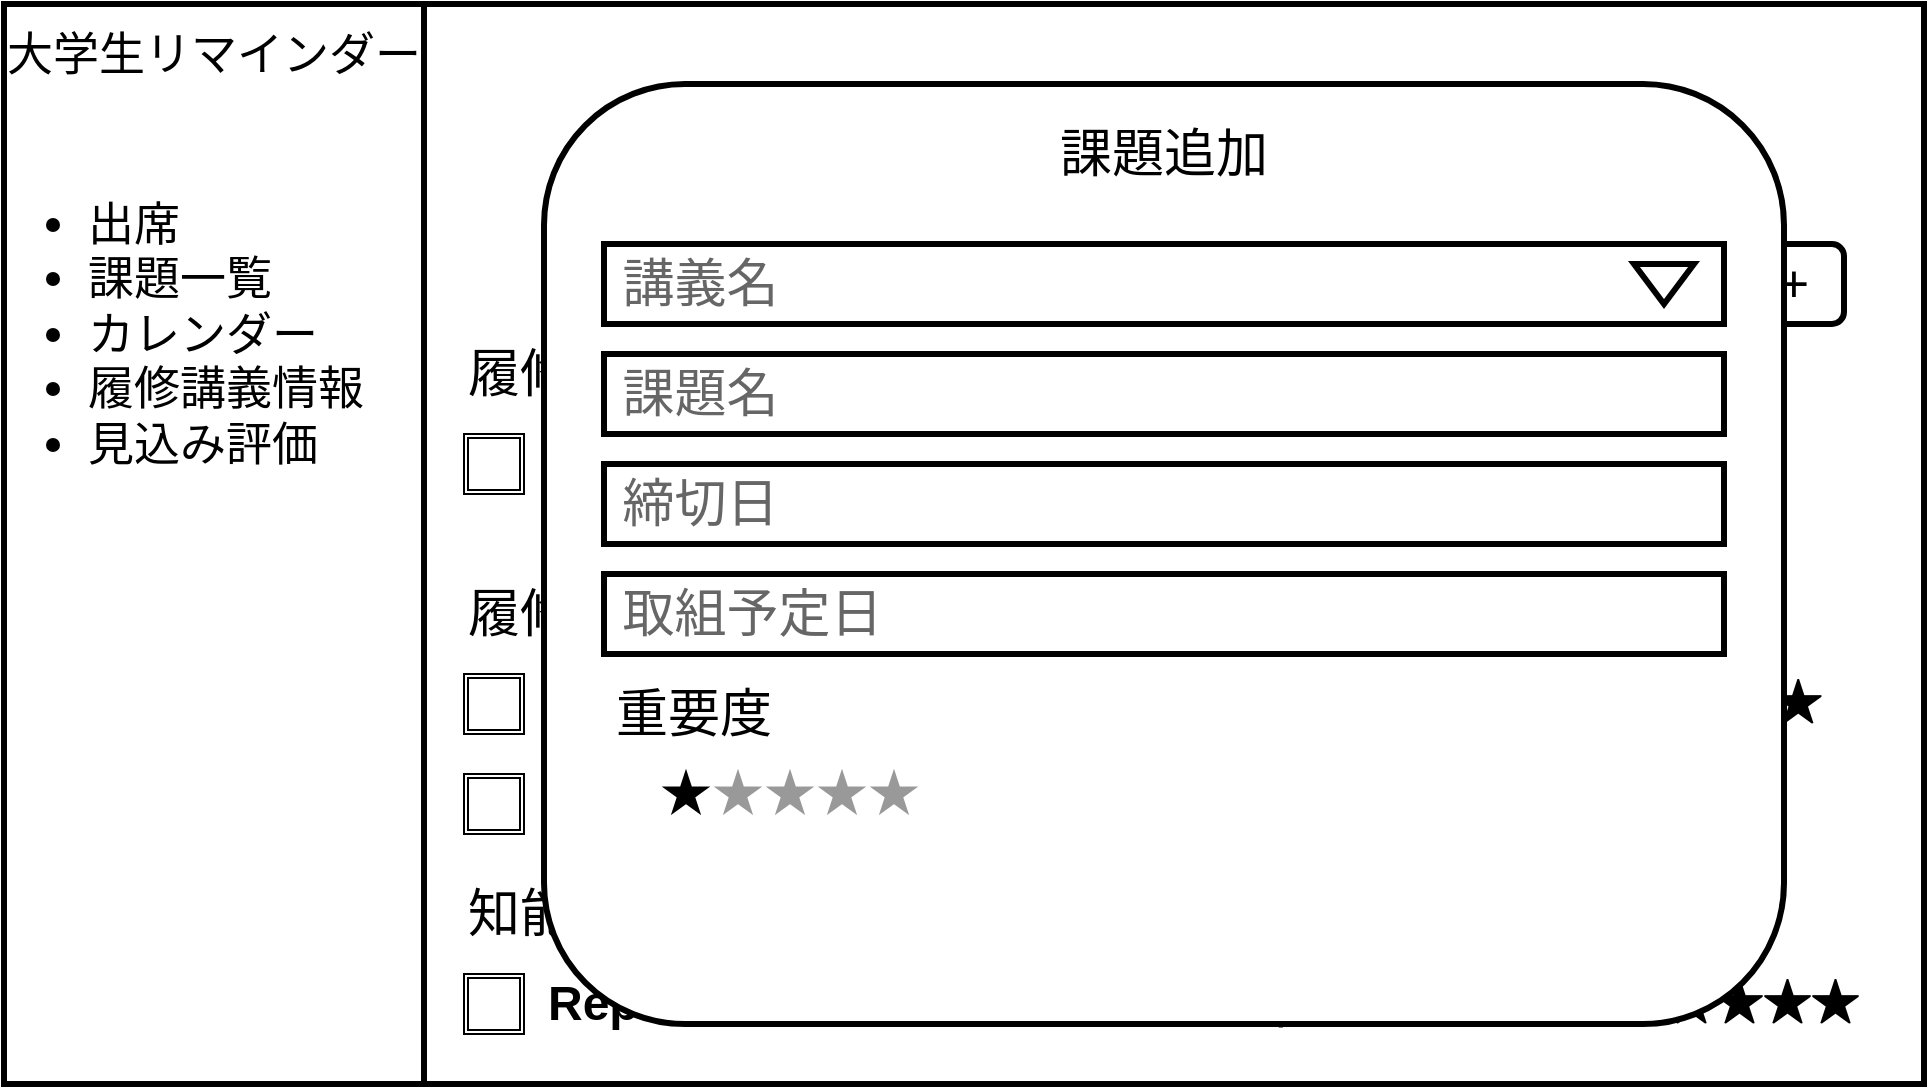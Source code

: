 <mxfile>
    <diagram id="_Sjqrir8WHQYa6lUI_Zo" name="Page-1">
        <mxGraphModel dx="854" dy="896" grid="1" gridSize="10" guides="1" tooltips="1" connect="1" arrows="1" fold="1" page="1" pageScale="1" pageWidth="1169" pageHeight="827" background="#ffffff" math="0" shadow="0">
            <root>
                <mxCell id="0"/>
                <mxCell id="1" parent="0"/>
                <mxCell id="3" value="" style="rounded=0;whiteSpace=wrap;html=1;strokeColor=#000000;strokeWidth=3;fillColor=#FFFFFF;" parent="1" vertex="1">
                    <mxGeometry x="30" y="30" width="960" height="540" as="geometry"/>
                </mxCell>
                <mxCell id="4" value="" style="rounded=0;whiteSpace=wrap;html=1;strokeColor=#000000;strokeWidth=3;fillColor=#FFFFFF;" parent="1" vertex="1">
                    <mxGeometry x="30" y="30" width="210" height="540" as="geometry"/>
                </mxCell>
                <mxCell id="5" value="大学生リマインダー" style="text;html=1;strokeColor=none;fillColor=none;align=center;verticalAlign=middle;whiteSpace=wrap;rounded=0;fontColor=#000000;fontSize=23;" parent="1" vertex="1">
                    <mxGeometry x="30" y="40" width="210" height="30" as="geometry"/>
                </mxCell>
                <mxCell id="6" value="&lt;ul&gt;&lt;li&gt;出席&lt;/li&gt;&lt;li&gt;課題一覧&lt;/li&gt;&lt;li&gt;カレンダー&lt;/li&gt;&lt;li&gt;履修講義情報&lt;/li&gt;&lt;li&gt;見込み評価&lt;/li&gt;&lt;/ul&gt;" style="text;strokeColor=none;fillColor=none;html=1;whiteSpace=wrap;verticalAlign=middle;overflow=hidden;fontSize=23;fontColor=#000000;" parent="1" vertex="1">
                    <mxGeometry x="30" y="80" width="210" height="230" as="geometry"/>
                </mxCell>
                <mxCell id="7" value="7/22(Fri) 13:00" style="text;strokeColor=none;fillColor=none;html=1;fontSize=24;fontStyle=1;verticalAlign=middle;align=center;fontColor=#000000;" parent="1" vertex="1">
                    <mxGeometry x="240" y="60" width="750" height="40" as="geometry"/>
                </mxCell>
                <mxCell id="14" value="課題一覧" style="text;html=1;strokeColor=none;fillColor=none;align=center;verticalAlign=middle;whiteSpace=wrap;rounded=0;fontColor=#000000;fontSize=26;" parent="1" vertex="1">
                    <mxGeometry x="240" y="110" width="750" height="30" as="geometry"/>
                </mxCell>
                <mxCell id="15" value="履修講義名１" style="text;html=1;strokeColor=none;fillColor=none;align=left;verticalAlign=middle;whiteSpace=wrap;rounded=0;fontColor=#000000;fontSize=26;" parent="1" vertex="1">
                    <mxGeometry x="260" y="200" width="730" height="30" as="geometry"/>
                </mxCell>
                <mxCell id="16" value="履修講義名２" style="text;html=1;strokeColor=none;fillColor=none;align=left;verticalAlign=middle;whiteSpace=wrap;rounded=0;fontColor=#000000;fontSize=26;" parent="1" vertex="1">
                    <mxGeometry x="260" y="320" width="730" height="30" as="geometry"/>
                </mxCell>
                <mxCell id="17" value="知能情報基礎演習II" style="text;html=1;strokeColor=none;fillColor=none;align=left;verticalAlign=middle;whiteSpace=wrap;rounded=0;fontColor=#000000;fontSize=26;" parent="1" vertex="1">
                    <mxGeometry x="260" y="470" width="730" height="30" as="geometry"/>
                </mxCell>
                <mxCell id="18" value="課題名１　　▲/▲&amp;nbsp;00:00 取組予定, ○/○ 00:00 〆切　★★" style="text;strokeColor=none;fillColor=none;html=1;fontSize=24;fontStyle=1;verticalAlign=middle;align=left;fontColor=#000000;" parent="1" vertex="1">
                    <mxGeometry x="300" y="240" width="690" height="40" as="geometry"/>
                </mxCell>
                <mxCell id="19" value="" style="shape=ext;double=1;whiteSpace=wrap;html=1;aspect=fixed;fontSize=26;fontColor=default;fillColor=#FFFFFF;strokeColor=#000000;" parent="1" vertex="1">
                    <mxGeometry x="260" y="245" width="30" height="30" as="geometry"/>
                </mxCell>
                <mxCell id="21" value="&lt;font color=&quot;#000000&quot;&gt;+&lt;/font&gt;" style="rounded=1;whiteSpace=wrap;html=1;fontSize=26;fontColor=default;strokeColor=#000000;fillColor=#FFFFFF;strokeWidth=3;" parent="1" vertex="1">
                    <mxGeometry x="900" y="150" width="50" height="40" as="geometry"/>
                </mxCell>
                <mxCell id="22" value="" style="shape=ext;double=1;whiteSpace=wrap;html=1;aspect=fixed;fontSize=26;fontColor=default;fillColor=#FFFFFF;strokeColor=#000000;" parent="1" vertex="1">
                    <mxGeometry x="260" y="365" width="30" height="30" as="geometry"/>
                </mxCell>
                <mxCell id="23" value="課題名２　　▲/▲&amp;nbsp;00:00 取組予定, ○/○ 00:00 〆切　★★★" style="text;strokeColor=none;fillColor=none;html=1;fontSize=24;fontStyle=1;verticalAlign=middle;align=left;fontColor=#000000;" parent="1" vertex="1">
                    <mxGeometry x="300" y="360" width="690" height="40" as="geometry"/>
                </mxCell>
                <mxCell id="24" value="" style="shape=ext;double=1;whiteSpace=wrap;html=1;aspect=fixed;fontSize=26;fontColor=default;fillColor=#FFFFFF;strokeColor=#000000;" parent="1" vertex="1">
                    <mxGeometry x="260" y="515" width="30" height="30" as="geometry"/>
                </mxCell>
                <mxCell id="25" value="Report4　　▲/▲&amp;nbsp;00:00 取組予定, ○/○ 00:00 〆切　★★★★" style="text;strokeColor=none;fillColor=none;html=1;fontSize=24;fontStyle=1;verticalAlign=middle;align=left;fontColor=#000000;" parent="1" vertex="1">
                    <mxGeometry x="300" y="510" width="690" height="40" as="geometry"/>
                </mxCell>
                <mxCell id="26" value="" style="shape=ext;double=1;whiteSpace=wrap;html=1;aspect=fixed;fontSize=26;fontColor=default;fillColor=#FFFFFF;strokeColor=#000000;" parent="1" vertex="1">
                    <mxGeometry x="260" y="415" width="30" height="30" as="geometry"/>
                </mxCell>
                <mxCell id="27" value="課題名３　　▲/▲&amp;nbsp;00:00 取組予定, ○/○ 00:00 〆切" style="text;strokeColor=none;fillColor=none;html=1;fontSize=24;fontStyle=1;verticalAlign=middle;align=left;fontColor=#000000;" parent="1" vertex="1">
                    <mxGeometry x="300" y="410" width="690" height="40" as="geometry"/>
                </mxCell>
                <mxCell id="28" value="" style="rounded=1;whiteSpace=wrap;html=1;fillColor=#FFFFFF;strokeColor=#000000;strokeWidth=3;" vertex="1" parent="1">
                    <mxGeometry x="300" y="70" width="620" height="470" as="geometry"/>
                </mxCell>
                <mxCell id="29" value="課題追加" style="text;html=1;strokeColor=none;fillColor=none;align=center;verticalAlign=middle;whiteSpace=wrap;rounded=0;fontColor=#000000;fontSize=26;" vertex="1" parent="1">
                    <mxGeometry x="320" y="90" width="580" height="30" as="geometry"/>
                </mxCell>
                <mxCell id="31" value="&lt;font color=&quot;#666666&quot;&gt;&amp;nbsp;講義名&lt;/font&gt;" style="rounded=0;whiteSpace=wrap;html=1;fontSize=26;fontColor=#000000;strokeColor=#000000;strokeWidth=3;fillColor=none;align=left;" vertex="1" parent="1">
                    <mxGeometry x="330" y="150" width="560" height="40" as="geometry"/>
                </mxCell>
                <mxCell id="32" value="" style="triangle;whiteSpace=wrap;html=1;fontSize=26;fontColor=#000000;strokeColor=#000000;strokeWidth=3;fillColor=none;rotation=90;" vertex="1" parent="1">
                    <mxGeometry x="850" y="155" width="20" height="30" as="geometry"/>
                </mxCell>
                <mxCell id="33" value="&lt;font color=&quot;#666666&quot;&gt;&amp;nbsp;課題名&lt;/font&gt;" style="rounded=0;whiteSpace=wrap;html=1;fontSize=26;fontColor=#000000;strokeColor=#000000;strokeWidth=3;fillColor=none;align=left;" vertex="1" parent="1">
                    <mxGeometry x="330" y="205" width="560" height="40" as="geometry"/>
                </mxCell>
                <mxCell id="34" value="&lt;font color=&quot;#666666&quot;&gt;&amp;nbsp;締切日&lt;/font&gt;" style="rounded=0;whiteSpace=wrap;html=1;fontSize=26;fontColor=#000000;strokeColor=#000000;strokeWidth=3;fillColor=none;align=left;" vertex="1" parent="1">
                    <mxGeometry x="330" y="260" width="560" height="40" as="geometry"/>
                </mxCell>
                <mxCell id="35" value="&lt;font color=&quot;#666666&quot;&gt;&amp;nbsp;取組予定日&lt;/font&gt;" style="rounded=0;whiteSpace=wrap;html=1;fontSize=26;fontColor=#000000;strokeColor=#000000;strokeWidth=3;fillColor=none;align=left;" vertex="1" parent="1">
                    <mxGeometry x="330" y="315" width="560" height="40" as="geometry"/>
                </mxCell>
                <mxCell id="37" value="重要度" style="text;html=1;strokeColor=none;fillColor=none;align=center;verticalAlign=middle;whiteSpace=wrap;rounded=0;fontSize=26;fontColor=#000000;" vertex="1" parent="1">
                    <mxGeometry x="330" y="370" width="90" height="30" as="geometry"/>
                </mxCell>
                <mxCell id="38" value="　★&lt;font color=&quot;#999999&quot;&gt;★★★★&lt;/font&gt;" style="text;html=1;strokeColor=none;fillColor=none;align=left;verticalAlign=middle;whiteSpace=wrap;rounded=0;fontSize=26;fontColor=#000000;" vertex="1" parent="1">
                    <mxGeometry x="330" y="410" width="580" height="30" as="geometry"/>
                </mxCell>
            </root>
        </mxGraphModel>
    </diagram>
</mxfile>